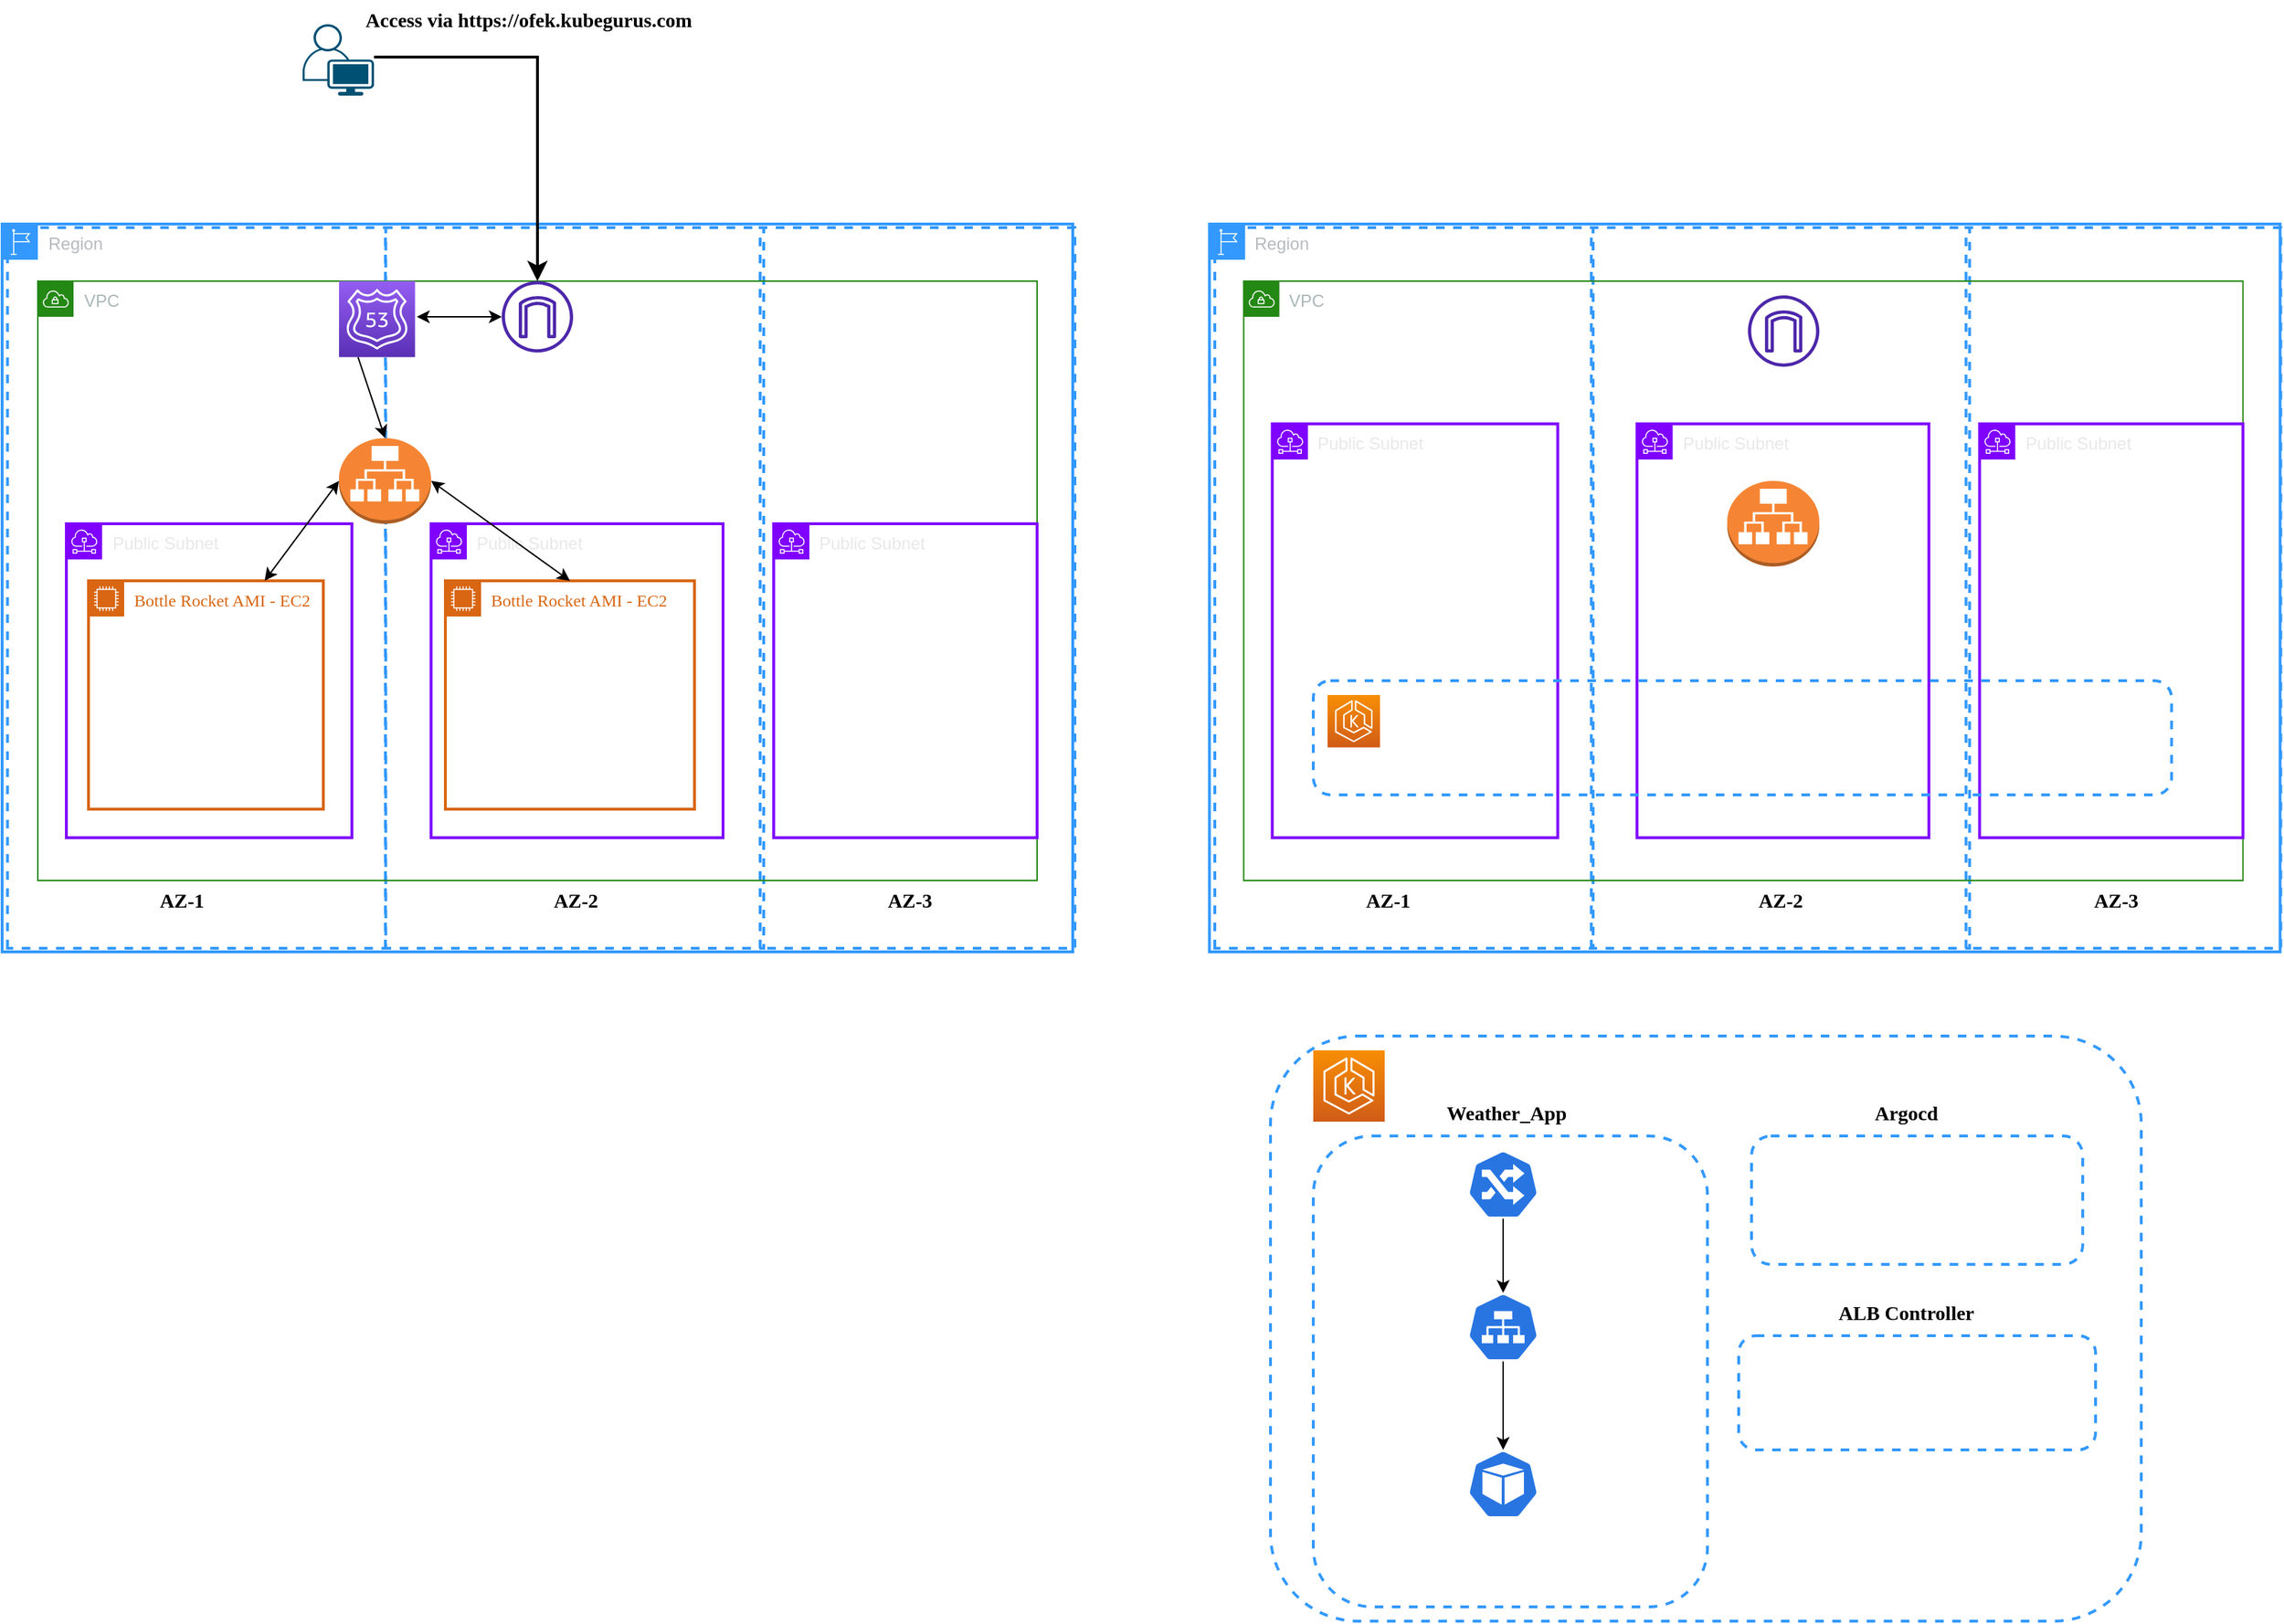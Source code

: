 <mxfile>
    <diagram id="JaGy7mWuvoJbOr9fBR5Q" name="Page-1">
        <mxGraphModel dx="1848" dy="1887" grid="1" gridSize="10" guides="1" tooltips="1" connect="1" arrows="1" fold="1" page="1" pageScale="1" pageWidth="850" pageHeight="1100" math="0" shadow="0">
            <root>
                <mxCell id="0"/>
                <mxCell id="1" parent="0"/>
                <mxCell id="19" value="Region" style="sketch=0;outlineConnect=0;gradientColor=none;html=1;whiteSpace=wrap;fontSize=12;fontStyle=0;shape=mxgraph.aws4.group;grIcon=mxgraph.aws4.group_region;strokeColor=#3399FF;fillColor=none;verticalAlign=top;align=left;spacingLeft=30;fontColor=#B6BABF;strokeWidth=2;" vertex="1" parent="1">
                    <mxGeometry x="119.5" y="60" width="750" height="510" as="geometry"/>
                </mxCell>
                <mxCell id="24" value="" style="shape=ext;double=0;rounded=0;whiteSpace=wrap;html=1;shadow=0;sketch=0;strokeColor=#3399FF;strokeWidth=2;fillColor=none;rotation=-90;dashed=1;" vertex="1" parent="1">
                    <mxGeometry x="3.25" y="182.5" width="505" height="265" as="geometry"/>
                </mxCell>
                <mxCell id="25" value="" style="shape=ext;double=0;rounded=0;whiteSpace=wrap;html=1;shadow=0;sketch=0;strokeColor=#3399FF;strokeWidth=2;fillColor=none;rotation=-90;dashed=1;" vertex="1" parent="1">
                    <mxGeometry x="268" y="182.5" width="505" height="265" as="geometry"/>
                </mxCell>
                <mxCell id="27" value="" style="shape=ext;double=0;rounded=0;whiteSpace=wrap;html=1;shadow=0;sketch=0;strokeColor=#3399FF;strokeWidth=2;fillColor=none;rotation=-90;dashed=1;" vertex="1" parent="1">
                    <mxGeometry x="508.25" y="204.75" width="505" height="220.5" as="geometry"/>
                </mxCell>
                <mxCell id="28" value="&lt;b&gt;&lt;font face=&quot;Times New Roman&quot; style=&quot;font-size: 14px;&quot;&gt;AZ-1&lt;/font&gt;&lt;/b&gt;" style="text;html=1;align=center;verticalAlign=middle;resizable=0;points=[];autosize=1;strokeColor=none;fillColor=none;" vertex="1" parent="1">
                    <mxGeometry x="220" y="520" width="50" height="30" as="geometry"/>
                </mxCell>
                <mxCell id="29" value="&lt;b&gt;&lt;font face=&quot;Times New Roman&quot; style=&quot;font-size: 14px;&quot;&gt;AZ-2&lt;/font&gt;&lt;/b&gt;" style="text;html=1;align=center;verticalAlign=middle;resizable=0;points=[];autosize=1;strokeColor=none;fillColor=none;" vertex="1" parent="1">
                    <mxGeometry x="495.5" y="520" width="50" height="30" as="geometry"/>
                </mxCell>
                <mxCell id="30" value="&lt;b&gt;&lt;font face=&quot;Times New Roman&quot; style=&quot;font-size: 14px;&quot;&gt;AZ-3&lt;/font&gt;&lt;/b&gt;" style="text;html=1;align=center;verticalAlign=middle;resizable=0;points=[];autosize=1;strokeColor=none;fillColor=none;" vertex="1" parent="1">
                    <mxGeometry x="730" y="520" width="50" height="30" as="geometry"/>
                </mxCell>
                <mxCell id="33" value="VPC" style="points=[[0,0],[0.25,0],[0.5,0],[0.75,0],[1,0],[1,0.25],[1,0.5],[1,0.75],[1,1],[0.75,1],[0.5,1],[0.25,1],[0,1],[0,0.75],[0,0.5],[0,0.25]];outlineConnect=0;gradientColor=none;html=1;whiteSpace=wrap;fontSize=12;fontStyle=0;container=1;pointerEvents=0;collapsible=0;recursiveResize=0;shape=mxgraph.aws4.group;grIcon=mxgraph.aws4.group_vpc;strokeColor=#248814;fillColor=none;verticalAlign=top;align=left;spacingLeft=30;fontColor=#AAB7B8;dashed=0;" vertex="1" parent="1">
                    <mxGeometry x="144.5" y="100" width="700" height="420" as="geometry"/>
                </mxCell>
                <mxCell id="34" value="Public Subnet" style="sketch=0;outlineConnect=0;gradientColor=none;html=1;whiteSpace=wrap;fontSize=12;fontStyle=0;shape=mxgraph.aws4.group;grIcon=mxgraph.aws4.group_subnet;strokeColor=#7F00FF;fillColor=none;verticalAlign=top;align=left;spacingLeft=30;fontColor=#E8E8E8;dashed=0;strokeWidth=2;" vertex="1" parent="33">
                    <mxGeometry x="20" y="170" width="200" height="220" as="geometry"/>
                </mxCell>
                <mxCell id="35" value="Public Subnet" style="sketch=0;outlineConnect=0;gradientColor=none;html=1;whiteSpace=wrap;fontSize=12;fontStyle=0;shape=mxgraph.aws4.group;grIcon=mxgraph.aws4.group_subnet;strokeColor=#7F00FF;fillColor=none;verticalAlign=top;align=left;spacingLeft=30;fontColor=#E8E8E8;dashed=0;strokeWidth=2;" vertex="1" parent="33">
                    <mxGeometry x="275.5" y="170" width="204.5" height="220" as="geometry"/>
                </mxCell>
                <mxCell id="37" value="Public Subnet" style="sketch=0;outlineConnect=0;gradientColor=none;html=1;whiteSpace=wrap;fontSize=12;fontStyle=0;shape=mxgraph.aws4.group;grIcon=mxgraph.aws4.group_subnet;strokeColor=#7F00FF;fillColor=none;verticalAlign=top;align=left;spacingLeft=30;fontColor=#E8E8E8;dashed=0;strokeWidth=2;" vertex="1" parent="33">
                    <mxGeometry x="515.5" y="170" width="184.5" height="220" as="geometry"/>
                </mxCell>
                <mxCell id="38" value="Bottle Rocket AMI - EC2" style="points=[[0,0],[0.25,0],[0.5,0],[0.75,0],[1,0],[1,0.25],[1,0.5],[1,0.75],[1,1],[0.75,1],[0.5,1],[0.25,1],[0,1],[0,0.75],[0,0.5],[0,0.25]];outlineConnect=0;gradientColor=none;html=1;whiteSpace=wrap;fontSize=12;fontStyle=0;container=1;pointerEvents=0;collapsible=0;recursiveResize=0;shape=mxgraph.aws4.group;grIcon=mxgraph.aws4.group_ec2_instance_contents;strokeColor=#D86613;fillColor=none;verticalAlign=top;align=left;spacingLeft=30;fontColor=#D86613;dashed=0;shadow=0;sketch=0;strokeWidth=2;fontFamily=Times New Roman;" vertex="1" parent="33">
                    <mxGeometry x="35.5" y="210" width="164.5" height="160" as="geometry"/>
                </mxCell>
                <mxCell id="39" value="Bottle Rocket AMI - EC2" style="points=[[0,0],[0.25,0],[0.5,0],[0.75,0],[1,0],[1,0.25],[1,0.5],[1,0.75],[1,1],[0.75,1],[0.5,1],[0.25,1],[0,1],[0,0.75],[0,0.5],[0,0.25]];outlineConnect=0;gradientColor=none;html=1;whiteSpace=wrap;fontSize=12;fontStyle=0;container=1;pointerEvents=0;collapsible=0;recursiveResize=0;shape=mxgraph.aws4.group;grIcon=mxgraph.aws4.group_ec2_instance_contents;strokeColor=#D86613;fillColor=none;verticalAlign=top;align=left;spacingLeft=30;fontColor=#D86613;dashed=0;shadow=0;sketch=0;strokeWidth=2;fontFamily=Times New Roman;" vertex="1" parent="33">
                    <mxGeometry x="285.5" y="210" width="174.5" height="160" as="geometry"/>
                </mxCell>
                <mxCell id="49" style="edgeStyle=none;html=1;exitX=1;exitY=0.5;exitDx=0;exitDy=0;exitPerimeter=0;entryX=0.5;entryY=0;entryDx=0;entryDy=0;strokeWidth=1;fontFamily=Times New Roman;fontSize=14;startArrow=classic;startFill=1;" edge="1" parent="33" source="13" target="39">
                    <mxGeometry relative="1" as="geometry"/>
                </mxCell>
                <mxCell id="50" style="edgeStyle=none;html=1;exitX=0;exitY=0.5;exitDx=0;exitDy=0;exitPerimeter=0;entryX=0.75;entryY=0;entryDx=0;entryDy=0;strokeWidth=1;fontFamily=Times New Roman;fontSize=14;startArrow=classic;startFill=1;" edge="1" parent="33" source="13" target="38">
                    <mxGeometry relative="1" as="geometry"/>
                </mxCell>
                <mxCell id="13" value="" style="outlineConnect=0;dashed=0;verticalLabelPosition=bottom;verticalAlign=top;align=center;html=1;shape=mxgraph.aws3.application_load_balancer;fillColor=#F58534;gradientColor=none;" vertex="1" parent="33">
                    <mxGeometry x="211" y="110" width="64.5" height="60" as="geometry"/>
                </mxCell>
                <mxCell id="43" value="" style="sketch=0;points=[[0,0,0],[0.25,0,0],[0.5,0,0],[0.75,0,0],[1,0,0],[0,1,0],[0.25,1,0],[0.5,1,0],[0.75,1,0],[1,1,0],[0,0.25,0],[0,0.5,0],[0,0.75,0],[1,0.25,0],[1,0.5,0],[1,0.75,0]];outlineConnect=0;fontColor=#232F3E;gradientColor=#945DF2;gradientDirection=north;fillColor=#5A30B5;strokeColor=#ffffff;dashed=0;verticalLabelPosition=bottom;verticalAlign=top;align=center;html=1;fontSize=12;fontStyle=0;aspect=fixed;shape=mxgraph.aws4.resourceIcon;resIcon=mxgraph.aws4.route_53;" vertex="1" parent="33">
                    <mxGeometry x="211" width="53.25" height="53.25" as="geometry"/>
                </mxCell>
                <mxCell id="45" value="" style="sketch=0;outlineConnect=0;fontColor=#232F3E;gradientColor=none;fillColor=#4D27AA;strokeColor=none;dashed=0;verticalLabelPosition=bottom;verticalAlign=top;align=center;html=1;fontSize=12;fontStyle=0;aspect=fixed;pointerEvents=1;shape=mxgraph.aws4.internet_gateway;shadow=0;strokeWidth=2;fontFamily=Times New Roman;" vertex="1" parent="33">
                    <mxGeometry x="325" width="50" height="50" as="geometry"/>
                </mxCell>
                <mxCell id="47" value="" style="endArrow=classic;startArrow=classic;html=1;strokeWidth=1;fontFamily=Times New Roman;fontSize=14;" edge="1" parent="33" target="45">
                    <mxGeometry width="50" height="50" relative="1" as="geometry">
                        <mxPoint x="265.5" y="25" as="sourcePoint"/>
                        <mxPoint x="355.5" y="50" as="targetPoint"/>
                    </mxGeometry>
                </mxCell>
                <mxCell id="48" style="edgeStyle=none;html=1;exitX=0.25;exitY=1;exitDx=0;exitDy=0;exitPerimeter=0;entryX=0.5;entryY=0;entryDx=0;entryDy=0;strokeWidth=1;fontFamily=Times New Roman;fontSize=14;entryPerimeter=0;" edge="1" parent="33" source="43" target="13">
                    <mxGeometry relative="1" as="geometry"/>
                </mxCell>
                <mxCell id="40" value="" style="points=[[0.35,0,0],[0.98,0.51,0],[1,0.71,0],[0.67,1,0],[0,0.795,0],[0,0.65,0]];verticalLabelPosition=bottom;sketch=0;html=1;verticalAlign=top;aspect=fixed;align=center;pointerEvents=1;shape=mxgraph.cisco19.user;fillColor=#005073;strokeColor=none;shadow=0;dashed=1;strokeWidth=2;fontFamily=Times New Roman;fontSize=14;" vertex="1" parent="1">
                    <mxGeometry x="330" y="-80" width="50" height="50" as="geometry"/>
                </mxCell>
                <mxCell id="41" value="" style="edgeStyle=segmentEdgeStyle;endArrow=classic;html=1;curved=0;rounded=0;endSize=8;startSize=8;fontFamily=Times New Roman;fontSize=14;entryX=0.5;entryY=0;entryDx=0;entryDy=0;strokeWidth=2;" edge="1" parent="1" target="33">
                    <mxGeometry width="50" height="50" relative="1" as="geometry">
                        <mxPoint x="380" y="-57" as="sourcePoint"/>
                        <mxPoint x="430" y="-107" as="targetPoint"/>
                    </mxGeometry>
                </mxCell>
                <mxCell id="42" value="&lt;b&gt;Access via https://ofek.kubegurus.com&lt;/b&gt;" style="text;html=1;align=center;verticalAlign=middle;resizable=0;points=[];autosize=1;strokeColor=none;fillColor=none;fontSize=14;fontFamily=Times New Roman;shadow=0;dashed=1;sketch=0;strokeWidth=2;" vertex="1" parent="1">
                    <mxGeometry x="363" y="-97" width="250" height="30" as="geometry"/>
                </mxCell>
                <mxCell id="105" value="Region" style="sketch=0;outlineConnect=0;gradientColor=none;html=1;whiteSpace=wrap;fontSize=12;fontStyle=0;shape=mxgraph.aws4.group;grIcon=mxgraph.aws4.group_region;strokeColor=#3399FF;fillColor=none;verticalAlign=top;align=left;spacingLeft=30;fontColor=#B6BABF;strokeWidth=2;" vertex="1" parent="1">
                    <mxGeometry x="965.25" y="60" width="750" height="510" as="geometry"/>
                </mxCell>
                <mxCell id="106" value="" style="shape=ext;double=0;rounded=0;whiteSpace=wrap;html=1;shadow=0;sketch=0;strokeColor=#3399FF;strokeWidth=2;fillColor=none;rotation=-90;dashed=1;" vertex="1" parent="1">
                    <mxGeometry x="849" y="182.5" width="505" height="265" as="geometry"/>
                </mxCell>
                <mxCell id="107" value="" style="shape=ext;double=0;rounded=0;whiteSpace=wrap;html=1;shadow=0;sketch=0;strokeColor=#3399FF;strokeWidth=2;fillColor=none;rotation=-90;dashed=1;" vertex="1" parent="1">
                    <mxGeometry x="1112.75" y="182.5" width="505" height="265" as="geometry"/>
                </mxCell>
                <mxCell id="108" value="" style="shape=ext;double=0;rounded=0;whiteSpace=wrap;html=1;shadow=0;sketch=0;strokeColor=#3399FF;strokeWidth=2;fillColor=none;rotation=-90;dashed=1;" vertex="1" parent="1">
                    <mxGeometry x="1353" y="204.75" width="505" height="220.5" as="geometry"/>
                </mxCell>
                <mxCell id="109" value="&lt;b&gt;&lt;font face=&quot;Times New Roman&quot; style=&quot;font-size: 14px;&quot;&gt;AZ-1&lt;/font&gt;&lt;/b&gt;" style="text;html=1;align=center;verticalAlign=middle;resizable=0;points=[];autosize=1;strokeColor=none;fillColor=none;" vertex="1" parent="1">
                    <mxGeometry x="1064.75" y="520" width="50" height="30" as="geometry"/>
                </mxCell>
                <mxCell id="110" value="&lt;b&gt;&lt;font face=&quot;Times New Roman&quot; style=&quot;font-size: 14px;&quot;&gt;AZ-2&lt;/font&gt;&lt;/b&gt;" style="text;html=1;align=center;verticalAlign=middle;resizable=0;points=[];autosize=1;strokeColor=none;fillColor=none;" vertex="1" parent="1">
                    <mxGeometry x="1340.25" y="520" width="50" height="30" as="geometry"/>
                </mxCell>
                <mxCell id="111" value="&lt;b&gt;&lt;font face=&quot;Times New Roman&quot; style=&quot;font-size: 14px;&quot;&gt;AZ-3&lt;/font&gt;&lt;/b&gt;" style="text;html=1;align=center;verticalAlign=middle;resizable=0;points=[];autosize=1;strokeColor=none;fillColor=none;" vertex="1" parent="1">
                    <mxGeometry x="1574.75" y="520" width="50" height="30" as="geometry"/>
                </mxCell>
                <mxCell id="112" value="VPC" style="points=[[0,0],[0.25,0],[0.5,0],[0.75,0],[1,0],[1,0.25],[1,0.5],[1,0.75],[1,1],[0.75,1],[0.5,1],[0.25,1],[0,1],[0,0.75],[0,0.5],[0,0.25]];outlineConnect=0;gradientColor=none;html=1;whiteSpace=wrap;fontSize=12;fontStyle=0;container=1;pointerEvents=0;collapsible=0;recursiveResize=0;shape=mxgraph.aws4.group;grIcon=mxgraph.aws4.group_vpc;strokeColor=#248814;fillColor=none;verticalAlign=top;align=left;spacingLeft=30;fontColor=#AAB7B8;dashed=0;" vertex="1" parent="1">
                    <mxGeometry x="989.25" y="100" width="700" height="420" as="geometry"/>
                </mxCell>
                <mxCell id="113" value="Public Subnet" style="sketch=0;outlineConnect=0;gradientColor=none;html=1;whiteSpace=wrap;fontSize=12;fontStyle=0;shape=mxgraph.aws4.group;grIcon=mxgraph.aws4.group_subnet;strokeColor=#7F00FF;fillColor=none;verticalAlign=top;align=left;spacingLeft=30;fontColor=#E8E8E8;dashed=0;strokeWidth=2;" vertex="1" parent="112">
                    <mxGeometry x="20" y="100" width="200" height="290" as="geometry"/>
                </mxCell>
                <mxCell id="114" value="Public Subnet" style="sketch=0;outlineConnect=0;gradientColor=none;html=1;whiteSpace=wrap;fontSize=12;fontStyle=0;shape=mxgraph.aws4.group;grIcon=mxgraph.aws4.group_subnet;strokeColor=#7F00FF;fillColor=none;verticalAlign=top;align=left;spacingLeft=30;fontColor=#E8E8E8;dashed=0;strokeWidth=2;" vertex="1" parent="112">
                    <mxGeometry x="275.5" y="100" width="204.5" height="290" as="geometry"/>
                </mxCell>
                <mxCell id="115" value="Public Subnet" style="sketch=0;outlineConnect=0;gradientColor=none;html=1;whiteSpace=wrap;fontSize=12;fontStyle=0;shape=mxgraph.aws4.group;grIcon=mxgraph.aws4.group_subnet;strokeColor=#7F00FF;fillColor=none;verticalAlign=top;align=left;spacingLeft=30;fontColor=#E8E8E8;dashed=0;strokeWidth=2;" vertex="1" parent="112">
                    <mxGeometry x="515.5" y="100" width="184.5" height="290" as="geometry"/>
                </mxCell>
                <mxCell id="130" value="" style="sketch=0;outlineConnect=0;fontColor=#232F3E;gradientColor=none;fillColor=#4D27AA;strokeColor=none;dashed=0;verticalLabelPosition=bottom;verticalAlign=top;align=center;html=1;fontSize=12;fontStyle=0;aspect=fixed;pointerEvents=1;shape=mxgraph.aws4.internet_gateway;shadow=0;strokeWidth=2;fontFamily=Times New Roman;" vertex="1" parent="112">
                    <mxGeometry x="353.25" y="10" width="50" height="50" as="geometry"/>
                </mxCell>
                <mxCell id="131" value="" style="outlineConnect=0;dashed=0;verticalLabelPosition=bottom;verticalAlign=top;align=center;html=1;shape=mxgraph.aws3.application_load_balancer;fillColor=#F58534;gradientColor=none;" vertex="1" parent="112">
                    <mxGeometry x="338.75" y="140" width="64.5" height="60" as="geometry"/>
                </mxCell>
                <mxCell id="132" value="" style="rounded=1;whiteSpace=wrap;html=1;shadow=0;dashed=1;sketch=0;strokeColor=#3399FF;strokeWidth=2;fontFamily=Times New Roman;fontSize=8;fillColor=none;" vertex="1" parent="112">
                    <mxGeometry x="48.75" y="280" width="601.25" height="80" as="geometry"/>
                </mxCell>
                <mxCell id="133" value="" style="sketch=0;points=[[0,0,0],[0.25,0,0],[0.5,0,0],[0.75,0,0],[1,0,0],[0,1,0],[0.25,1,0],[0.5,1,0],[0.75,1,0],[1,1,0],[0,0.25,0],[0,0.5,0],[0,0.75,0],[1,0.25,0],[1,0.5,0],[1,0.75,0]];outlineConnect=0;fontColor=#232F3E;gradientColor=#F78E04;gradientDirection=north;fillColor=#D05C17;strokeColor=#ffffff;dashed=0;verticalLabelPosition=bottom;verticalAlign=top;align=center;html=1;fontSize=12;fontStyle=0;aspect=fixed;shape=mxgraph.aws4.resourceIcon;resIcon=mxgraph.aws4.eks;shadow=0;strokeWidth=2;fontFamily=Times New Roman;" vertex="1" parent="112">
                    <mxGeometry x="58.75" y="290" width="36.75" height="36.75" as="geometry"/>
                </mxCell>
                <mxCell id="138" value="" style="rounded=1;whiteSpace=wrap;html=1;shadow=0;dashed=1;sketch=0;strokeColor=#3399FF;strokeWidth=2;fontFamily=Times New Roman;fontSize=8;fillColor=none;" vertex="1" parent="1">
                    <mxGeometry x="1008" y="629" width="610" height="410" as="geometry"/>
                </mxCell>
                <mxCell id="140" value="" style="sketch=0;points=[[0,0,0],[0.25,0,0],[0.5,0,0],[0.75,0,0],[1,0,0],[0,1,0],[0.25,1,0],[0.5,1,0],[0.75,1,0],[1,1,0],[0,0.25,0],[0,0.5,0],[0,0.75,0],[1,0.25,0],[1,0.5,0],[1,0.75,0]];outlineConnect=0;fontColor=#232F3E;gradientColor=#F78E04;gradientDirection=north;fillColor=#D05C17;strokeColor=#ffffff;dashed=0;verticalLabelPosition=bottom;verticalAlign=top;align=center;html=1;fontSize=12;fontStyle=0;aspect=fixed;shape=mxgraph.aws4.resourceIcon;resIcon=mxgraph.aws4.eks;shadow=0;strokeWidth=2;fontFamily=Times New Roman;" vertex="1" parent="1">
                    <mxGeometry x="1038" y="639" width="50" height="50" as="geometry"/>
                </mxCell>
                <mxCell id="141" value="" style="rounded=1;whiteSpace=wrap;html=1;shadow=0;dashed=1;sketch=0;strokeColor=#3399FF;strokeWidth=2;fontFamily=Times New Roman;fontSize=8;fillColor=none;" vertex="1" parent="1">
                    <mxGeometry x="1038" y="699" width="276.12" height="330" as="geometry"/>
                </mxCell>
                <mxCell id="143" value="" style="rounded=1;whiteSpace=wrap;html=1;shadow=0;dashed=1;sketch=0;strokeColor=#3399FF;strokeWidth=2;fontFamily=Times New Roman;fontSize=8;fillColor=none;" vertex="1" parent="1">
                    <mxGeometry x="1345" y="699" width="232" height="90" as="geometry"/>
                </mxCell>
                <mxCell id="144" value="&lt;font style=&quot;font-size: 14px;&quot;&gt;&lt;b&gt;Argocd&lt;/b&gt;&lt;/font&gt;" style="text;html=1;align=center;verticalAlign=middle;resizable=0;points=[];autosize=1;strokeColor=none;fillColor=none;fontSize=8;fontFamily=Times New Roman;" vertex="1" parent="1">
                    <mxGeometry x="1418" y="669" width="70" height="30" as="geometry"/>
                </mxCell>
                <mxCell id="145" value="&lt;b&gt;Weather_App&lt;/b&gt;" style="text;html=1;align=center;verticalAlign=middle;resizable=0;points=[];autosize=1;strokeColor=none;fillColor=none;fontSize=14;fontFamily=Times New Roman;" vertex="1" parent="1">
                    <mxGeometry x="1118" y="669" width="110" height="30" as="geometry"/>
                </mxCell>
                <mxCell id="146" value="" style="rounded=1;whiteSpace=wrap;html=1;shadow=0;dashed=1;sketch=0;strokeColor=#3399FF;strokeWidth=2;fontFamily=Times New Roman;fontSize=8;fillColor=none;" vertex="1" parent="1">
                    <mxGeometry x="1336" y="839" width="250" height="80" as="geometry"/>
                </mxCell>
                <mxCell id="147" value="&lt;b&gt;ALB Controller&lt;/b&gt;" style="text;html=1;align=center;verticalAlign=middle;resizable=0;points=[];autosize=1;strokeColor=none;fillColor=none;fontSize=14;fontFamily=Times New Roman;" vertex="1" parent="1">
                    <mxGeometry x="1393" y="809" width="120" height="30" as="geometry"/>
                </mxCell>
                <mxCell id="148" value="" style="sketch=0;html=1;dashed=0;whitespace=wrap;fillColor=#2875E2;strokeColor=#ffffff;points=[[0.005,0.63,0],[0.1,0.2,0],[0.9,0.2,0],[0.5,0,0],[0.995,0.63,0],[0.72,0.99,0],[0.5,1,0],[0.28,0.99,0]];verticalLabelPosition=bottom;align=center;verticalAlign=top;shape=mxgraph.kubernetes.icon;prIcon=pod;shadow=0;strokeWidth=2;fontFamily=Times New Roman;fontSize=14;" vertex="1" parent="1">
                    <mxGeometry x="1146" y="919" width="50" height="48" as="geometry"/>
                </mxCell>
                <mxCell id="153" style="edgeStyle=none;html=1;exitX=0.5;exitY=1;exitDx=0;exitDy=0;exitPerimeter=0;entryX=0.5;entryY=0;entryDx=0;entryDy=0;entryPerimeter=0;strokeWidth=1;fontFamily=Times New Roman;fontSize=14;startArrow=none;startFill=0;" edge="1" parent="1" source="149" target="150">
                    <mxGeometry relative="1" as="geometry"/>
                </mxCell>
                <mxCell id="149" value="" style="sketch=0;html=1;dashed=0;whitespace=wrap;fillColor=#2875E2;strokeColor=#ffffff;points=[[0.005,0.63,0],[0.1,0.2,0],[0.9,0.2,0],[0.5,0,0],[0.995,0.63,0],[0.72,0.99,0],[0.5,1,0],[0.28,0.99,0]];verticalLabelPosition=bottom;align=center;verticalAlign=top;shape=mxgraph.kubernetes.icon;prIcon=ing;shadow=0;strokeWidth=2;fontFamily=Times New Roman;fontSize=14;" vertex="1" parent="1">
                    <mxGeometry x="1146" y="709" width="50" height="48" as="geometry"/>
                </mxCell>
                <mxCell id="154" style="edgeStyle=none;html=1;exitX=0.5;exitY=1;exitDx=0;exitDy=0;exitPerimeter=0;entryX=0.5;entryY=0;entryDx=0;entryDy=0;entryPerimeter=0;strokeWidth=1;fontFamily=Times New Roman;fontSize=14;startArrow=none;startFill=0;" edge="1" parent="1" source="150" target="148">
                    <mxGeometry relative="1" as="geometry"/>
                </mxCell>
                <mxCell id="150" value="" style="sketch=0;html=1;dashed=0;whitespace=wrap;fillColor=#2875E2;strokeColor=#ffffff;points=[[0.005,0.63,0],[0.1,0.2,0],[0.9,0.2,0],[0.5,0,0],[0.995,0.63,0],[0.72,0.99,0],[0.5,1,0],[0.28,0.99,0]];verticalLabelPosition=bottom;align=center;verticalAlign=top;shape=mxgraph.kubernetes.icon;prIcon=svc;shadow=0;strokeWidth=2;fontFamily=Times New Roman;fontSize=14;" vertex="1" parent="1">
                    <mxGeometry x="1146" y="809" width="50" height="48" as="geometry"/>
                </mxCell>
            </root>
        </mxGraphModel>
    </diagram>
</mxfile>